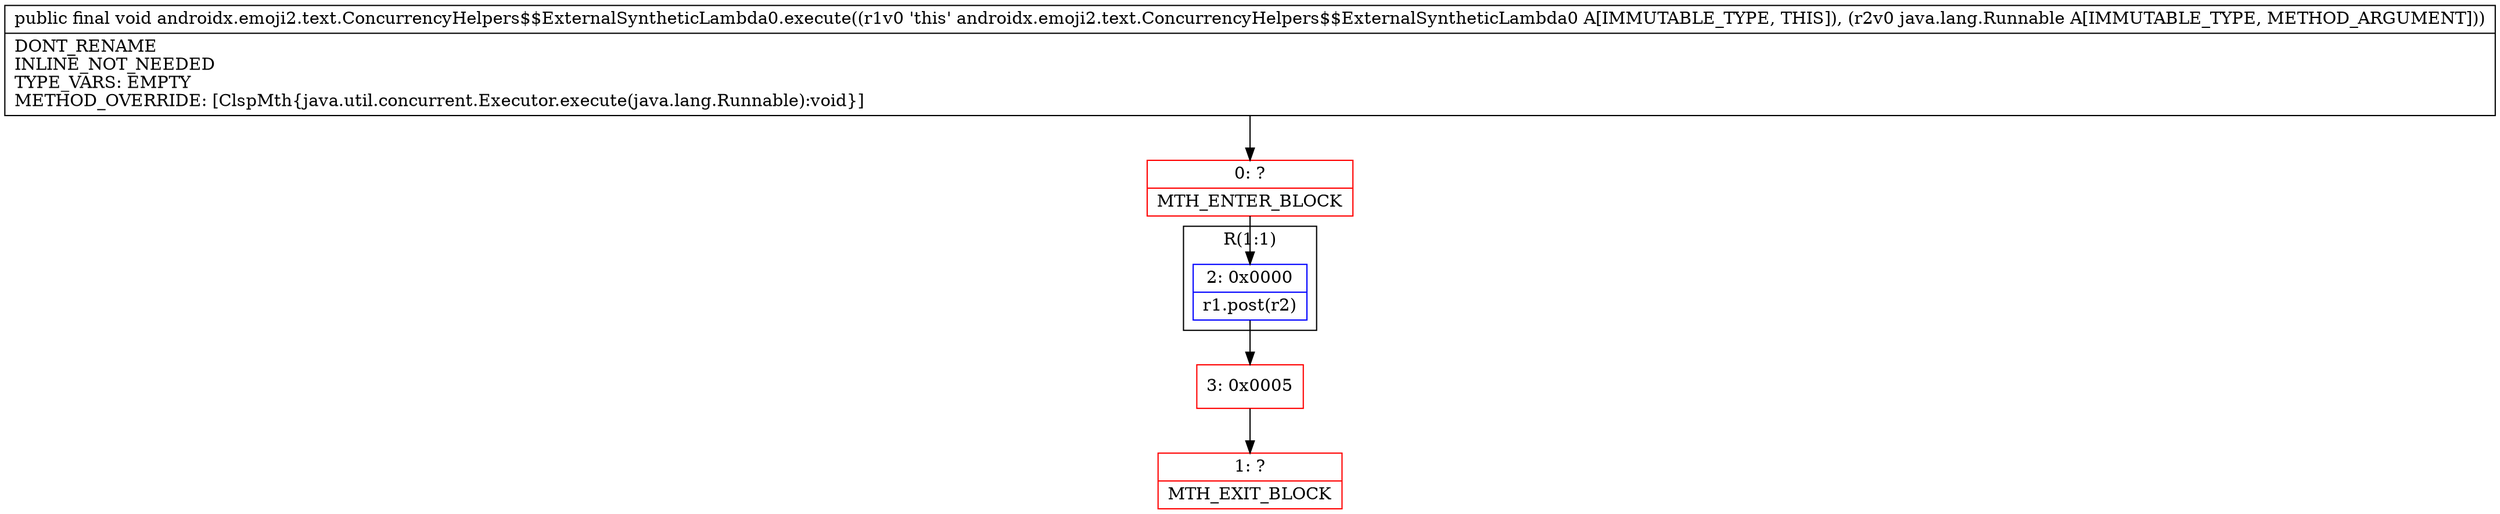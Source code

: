 digraph "CFG forandroidx.emoji2.text.ConcurrencyHelpers$$ExternalSyntheticLambda0.execute(Ljava\/lang\/Runnable;)V" {
subgraph cluster_Region_1662678204 {
label = "R(1:1)";
node [shape=record,color=blue];
Node_2 [shape=record,label="{2\:\ 0x0000|r1.post(r2)\l}"];
}
Node_0 [shape=record,color=red,label="{0\:\ ?|MTH_ENTER_BLOCK\l}"];
Node_3 [shape=record,color=red,label="{3\:\ 0x0005}"];
Node_1 [shape=record,color=red,label="{1\:\ ?|MTH_EXIT_BLOCK\l}"];
MethodNode[shape=record,label="{public final void androidx.emoji2.text.ConcurrencyHelpers$$ExternalSyntheticLambda0.execute((r1v0 'this' androidx.emoji2.text.ConcurrencyHelpers$$ExternalSyntheticLambda0 A[IMMUTABLE_TYPE, THIS]), (r2v0 java.lang.Runnable A[IMMUTABLE_TYPE, METHOD_ARGUMENT]))  | DONT_RENAME\lINLINE_NOT_NEEDED\lTYPE_VARS: EMPTY\lMETHOD_OVERRIDE: [ClspMth\{java.util.concurrent.Executor.execute(java.lang.Runnable):void\}]\l}"];
MethodNode -> Node_0;Node_2 -> Node_3;
Node_0 -> Node_2;
Node_3 -> Node_1;
}

